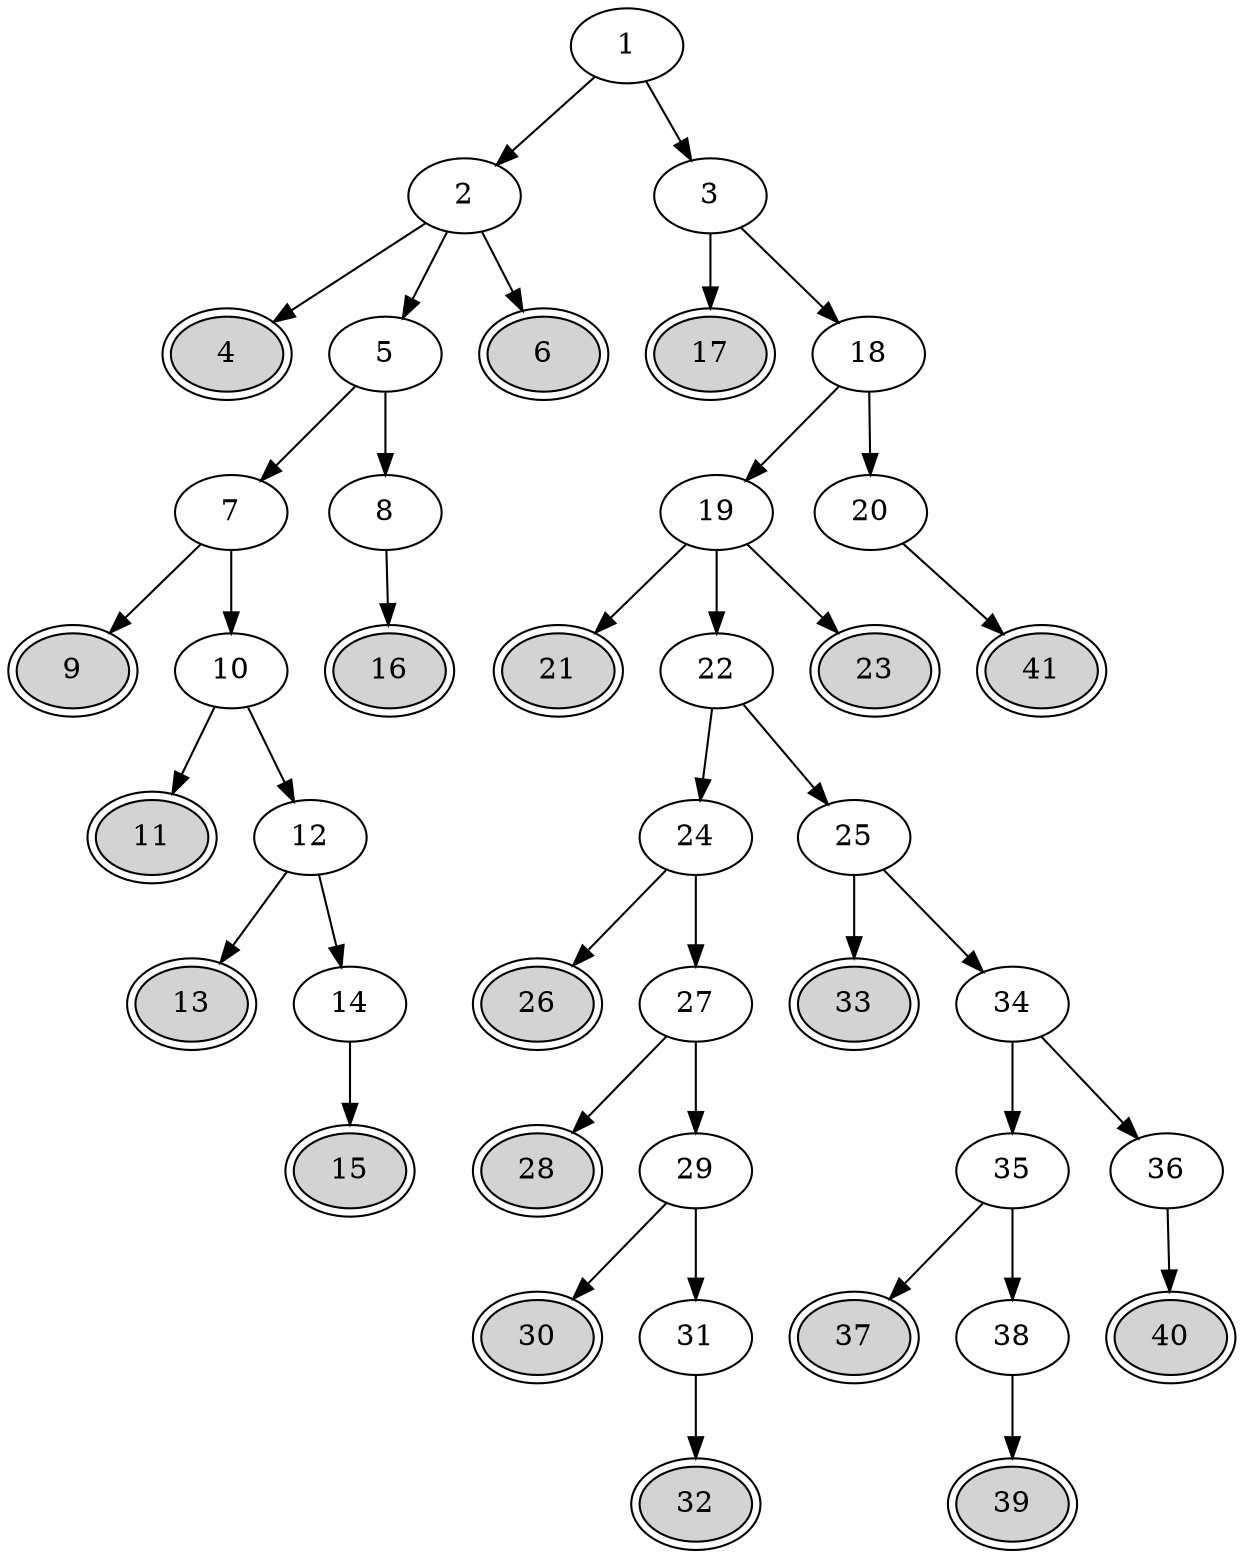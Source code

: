 digraph {
	1 [label=1 fillcolor=white style=filled]
	1 -> 2
	2 [label=2 fillcolor=white style=filled]
	2 -> 4
	4 [label=4 fillcolor=lightgrey peripheries=2 style=filled]
	2 -> 5
	5 [label=5 fillcolor=white style=filled]
	5 -> 7
	7 [label=7 fillcolor=white style=filled]
	7 -> 9
	9 [label=9 fillcolor=lightgrey peripheries=2 style=filled]
	7 -> 10
	10 [label=10 fillcolor=white style=filled]
	10 -> 11
	11 [label=11 fillcolor=lightgrey peripheries=2 style=filled]
	10 -> 12
	12 [label=12 fillcolor=white style=filled]
	12 -> 13
	13 [label=13 fillcolor=lightgrey peripheries=2 style=filled]
	12 -> 14
	14 [label=14 fillcolor=white style=filled]
	14 -> 15
	15 [label=15 fillcolor=lightgrey peripheries=2 style=filled]
	5 -> 8
	8 [label=8 fillcolor=white style=filled]
	8 -> 16
	16 [label=16 fillcolor=lightgrey peripheries=2 style=filled]
	2 -> 6
	6 [label=6 fillcolor=lightgrey peripheries=2 style=filled]
	1 -> 3
	3 [label=3 fillcolor=white style=filled]
	3 -> 17
	17 [label=17 fillcolor=lightgrey peripheries=2 style=filled]
	3 -> 18
	18 [label=18 fillcolor=white style=filled]
	18 -> 19
	19 [label=19 fillcolor=white style=filled]
	19 -> 21
	21 [label=21 fillcolor=lightgrey peripheries=2 style=filled]
	19 -> 22
	22 [label=22 fillcolor=white style=filled]
	22 -> 24
	24 [label=24 fillcolor=white style=filled]
	24 -> 26
	26 [label=26 fillcolor=lightgrey peripheries=2 style=filled]
	24 -> 27
	27 [label=27 fillcolor=white style=filled]
	27 -> 28
	28 [label=28 fillcolor=lightgrey peripheries=2 style=filled]
	27 -> 29
	29 [label=29 fillcolor=white style=filled]
	29 -> 30
	30 [label=30 fillcolor=lightgrey peripheries=2 style=filled]
	29 -> 31
	31 [label=31 fillcolor=white style=filled]
	31 -> 32
	32 [label=32 fillcolor=lightgrey peripheries=2 style=filled]
	22 -> 25
	25 [label=25 fillcolor=white style=filled]
	25 -> 33
	33 [label=33 fillcolor=lightgrey peripheries=2 style=filled]
	25 -> 34
	34 [label=34 fillcolor=white style=filled]
	34 -> 35
	35 [label=35 fillcolor=white style=filled]
	35 -> 37
	37 [label=37 fillcolor=lightgrey peripheries=2 style=filled]
	35 -> 38
	38 [label=38 fillcolor=white style=filled]
	38 -> 39
	39 [label=39 fillcolor=lightgrey peripheries=2 style=filled]
	34 -> 36
	36 [label=36 fillcolor=white style=filled]
	36 -> 40
	40 [label=40 fillcolor=lightgrey peripheries=2 style=filled]
	19 -> 23
	23 [label=23 fillcolor=lightgrey peripheries=2 style=filled]
	18 -> 20
	20 [label=20 fillcolor=white style=filled]
	20 -> 41
	41 [label=41 fillcolor=lightgrey peripheries=2 style=filled]
}